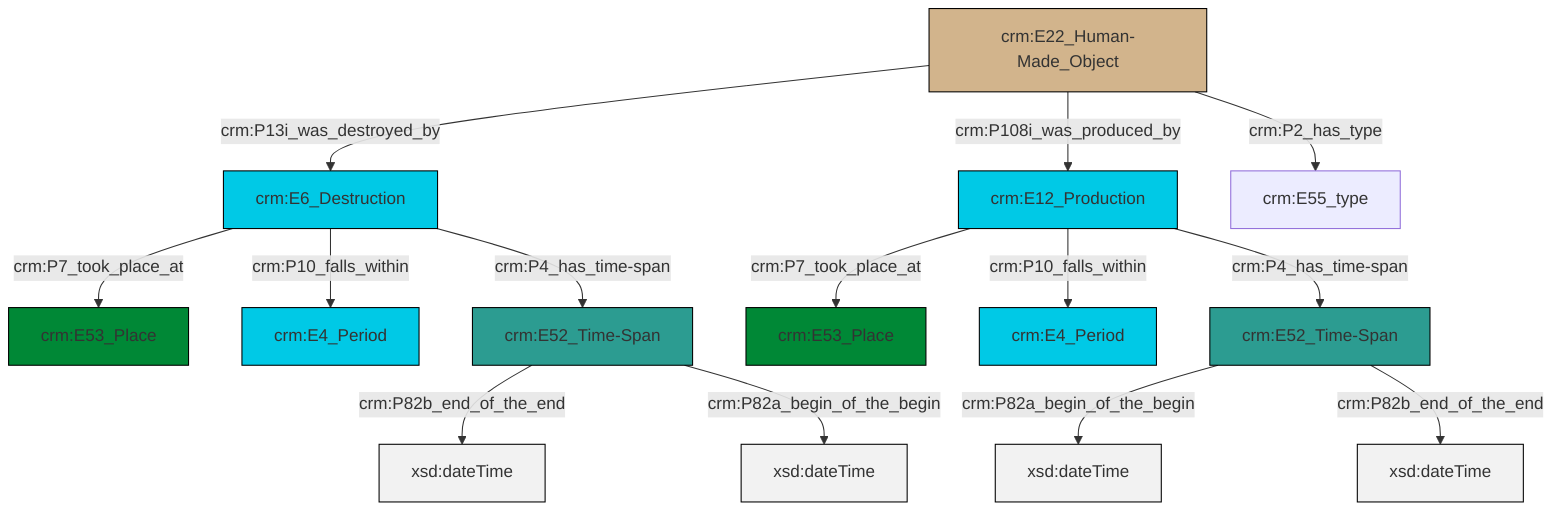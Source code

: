 graph TD
classDef Literal fill:#f2f2f2,stroke:#000000;
classDef CRM_Entity fill:#FFFFFF,stroke:#000000;
classDef Temporal_Entity fill:#00C9E6, stroke:#000000;
classDef Type fill:#E18312, stroke:#000000;
classDef Time-Span fill:#2C9C91, stroke:#000000;
classDef Appellation fill:#FFEB7F, stroke:#000000;
classDef Place fill:#008836, stroke:#000000;
classDef Persistent_Item fill:#B266B2, stroke:#000000;
classDef Conceptual_Object fill:#FFD700, stroke:#000000;
classDef Physical_Thing fill:#D2B48C, stroke:#000000;
classDef Actor fill:#f58aad, stroke:#000000;
classDef PC_Classes fill:#4ce600, stroke:#000000;
classDef Multi fill:#cccccc,stroke:#000000;

0["crm:E52_Time-Span"]:::Time-Span -->|crm:P82a_begin_of_the_begin| 1[xsd:dateTime]:::Literal
2["crm:E22_Human-Made_Object"]:::Physical_Thing -->|crm:P13i_was_destroyed_by| 3["crm:E6_Destruction"]:::Temporal_Entity
3["crm:E6_Destruction"]:::Temporal_Entity -->|crm:P7_took_place_at| 4["crm:E53_Place"]:::Place
5["crm:E12_Production"]:::Temporal_Entity -->|crm:P7_took_place_at| 6["crm:E53_Place"]:::Place
3["crm:E6_Destruction"]:::Temporal_Entity -->|crm:P10_falls_within| 7["crm:E4_Period"]:::Temporal_Entity
0["crm:E52_Time-Span"]:::Time-Span -->|crm:P82b_end_of_the_end| 8[xsd:dateTime]:::Literal
5["crm:E12_Production"]:::Temporal_Entity -->|crm:P10_falls_within| 9["crm:E4_Period"]:::Temporal_Entity
2["crm:E22_Human-Made_Object"]:::Physical_Thing -->|crm:P108i_was_produced_by| 5["crm:E12_Production"]:::Temporal_Entity
17["crm:E52_Time-Span"]:::Time-Span -->|crm:P82b_end_of_the_end| 18[xsd:dateTime]:::Literal
2["crm:E22_Human-Made_Object"]:::Physical_Thing -->|crm:P2_has_type| 13["crm:E55_type"]:::Default
3["crm:E6_Destruction"]:::Temporal_Entity -->|crm:P4_has_time-span| 17["crm:E52_Time-Span"]:::Time-Span
17["crm:E52_Time-Span"]:::Time-Span -->|crm:P82a_begin_of_the_begin| 21[xsd:dateTime]:::Literal
5["crm:E12_Production"]:::Temporal_Entity -->|crm:P4_has_time-span| 0["crm:E52_Time-Span"]:::Time-Span